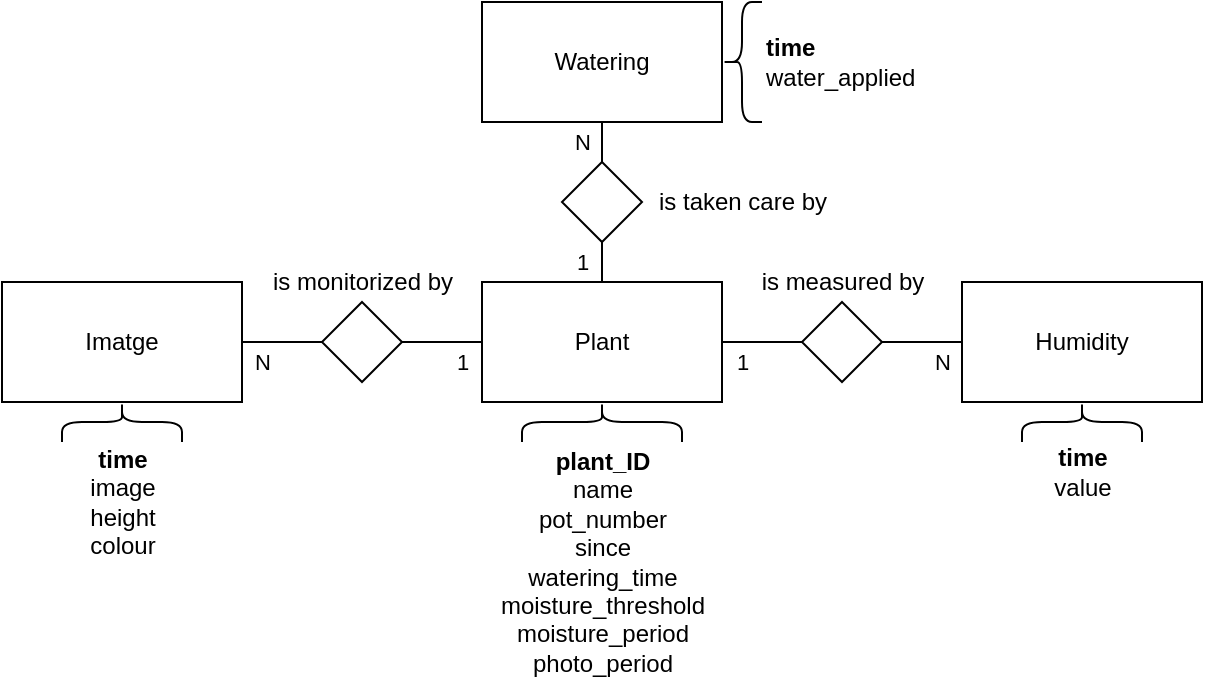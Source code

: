 <mxfile version="12.3.2" type="device" pages="1"><diagram id="Apz4Lfbfkk15lITuNThP" name="Page-1"><mxGraphModel dx="946" dy="680" grid="1" gridSize="10" guides="1" tooltips="1" connect="1" arrows="1" fold="1" page="1" pageScale="1" pageWidth="4681" pageHeight="3300" math="0" shadow="0"><root><mxCell id="0"/><mxCell id="1" parent="0"/><mxCell id="8Oz2ymbWYzQj0-ryH8TI-1" value="Humidity" style="rounded=0;whiteSpace=wrap;html=1;" parent="1" vertex="1"><mxGeometry x="770" y="370" width="120" height="60" as="geometry"/></mxCell><mxCell id="_vFaEk6G7H6kkfXwPS5y-3" value="1" style="edgeStyle=orthogonalEdgeStyle;rounded=0;orthogonalLoop=1;jettySize=auto;html=1;exitX=0.5;exitY=0;exitDx=0;exitDy=0;entryX=0.5;entryY=1;entryDx=0;entryDy=0;endArrow=none;endFill=0;" parent="1" source="8Oz2ymbWYzQj0-ryH8TI-2" target="_vFaEk6G7H6kkfXwPS5y-2" edge="1"><mxGeometry y="10" relative="1" as="geometry"><mxPoint as="offset"/></mxGeometry></mxCell><mxCell id="8Oz2ymbWYzQj0-ryH8TI-2" value="Plant" style="rounded=0;whiteSpace=wrap;html=1;" parent="1" vertex="1"><mxGeometry x="530" y="370" width="120" height="60" as="geometry"/></mxCell><mxCell id="8Oz2ymbWYzQj0-ryH8TI-6" value="N" style="edgeStyle=orthogonalEdgeStyle;rounded=0;orthogonalLoop=1;jettySize=auto;html=1;exitX=1;exitY=0.5;exitDx=0;exitDy=0;entryX=0;entryY=0.5;entryDx=0;entryDy=0;endArrow=none;endFill=0;" parent="1" source="8Oz2ymbWYzQj0-ryH8TI-3" target="8Oz2ymbWYzQj0-ryH8TI-5" edge="1"><mxGeometry x="-0.5" y="-10" relative="1" as="geometry"><mxPoint as="offset"/></mxGeometry></mxCell><mxCell id="8Oz2ymbWYzQj0-ryH8TI-3" value="Imatge" style="rounded=0;whiteSpace=wrap;html=1;" parent="1" vertex="1"><mxGeometry x="290" y="370" width="120" height="60" as="geometry"/></mxCell><mxCell id="8Oz2ymbWYzQj0-ryH8TI-7" value="1" style="edgeStyle=orthogonalEdgeStyle;rounded=0;orthogonalLoop=1;jettySize=auto;html=1;exitX=1;exitY=0.5;exitDx=0;exitDy=0;entryX=0;entryY=0.5;entryDx=0;entryDy=0;endArrow=none;endFill=0;" parent="1" source="8Oz2ymbWYzQj0-ryH8TI-5" target="8Oz2ymbWYzQj0-ryH8TI-2" edge="1"><mxGeometry x="0.5" y="-10" relative="1" as="geometry"><mxPoint as="offset"/></mxGeometry></mxCell><mxCell id="8Oz2ymbWYzQj0-ryH8TI-5" value="" style="rhombus;whiteSpace=wrap;html=1;" parent="1" vertex="1"><mxGeometry x="450" y="380" width="40" height="40" as="geometry"/></mxCell><mxCell id="8Oz2ymbWYzQj0-ryH8TI-9" value="1" style="edgeStyle=orthogonalEdgeStyle;rounded=0;orthogonalLoop=1;jettySize=auto;html=1;exitX=0;exitY=0.5;exitDx=0;exitDy=0;entryX=1;entryY=0.5;entryDx=0;entryDy=0;endArrow=none;endFill=0;" parent="1" source="8Oz2ymbWYzQj0-ryH8TI-8" target="8Oz2ymbWYzQj0-ryH8TI-2" edge="1"><mxGeometry x="0.5" y="10" relative="1" as="geometry"><mxPoint as="offset"/></mxGeometry></mxCell><mxCell id="8Oz2ymbWYzQj0-ryH8TI-10" value="N" style="edgeStyle=orthogonalEdgeStyle;rounded=0;orthogonalLoop=1;jettySize=auto;html=1;exitX=1;exitY=0.5;exitDx=0;exitDy=0;entryX=0;entryY=0.5;entryDx=0;entryDy=0;endArrow=none;endFill=0;" parent="1" source="8Oz2ymbWYzQj0-ryH8TI-8" target="8Oz2ymbWYzQj0-ryH8TI-1" edge="1"><mxGeometry x="0.5" y="-10" relative="1" as="geometry"><mxPoint as="offset"/></mxGeometry></mxCell><mxCell id="8Oz2ymbWYzQj0-ryH8TI-8" value="" style="rhombus;whiteSpace=wrap;html=1;" parent="1" vertex="1"><mxGeometry x="690" y="380" width="40" height="40" as="geometry"/></mxCell><mxCell id="8Oz2ymbWYzQj0-ryH8TI-11" value="is monitorized by" style="text;html=1;resizable=0;points=[];autosize=1;align=center;verticalAlign=top;spacingTop=-4;" parent="1" vertex="1"><mxGeometry x="415" y="360" width="110" height="20" as="geometry"/></mxCell><mxCell id="8Oz2ymbWYzQj0-ryH8TI-12" value="is measured by" style="text;html=1;resizable=0;points=[];autosize=1;align=center;verticalAlign=top;spacingTop=-4;" parent="1" vertex="1"><mxGeometry x="660" y="360" width="100" height="20" as="geometry"/></mxCell><mxCell id="Ek3UD2zq4yBYZ0raN8ID-1" value="" style="shape=curlyBracket;whiteSpace=wrap;html=1;rounded=1;rotation=90;" parent="1" vertex="1"><mxGeometry x="340" y="410" width="20" height="60" as="geometry"/></mxCell><mxCell id="Ek3UD2zq4yBYZ0raN8ID-2" value="&lt;b&gt;time&lt;/b&gt;&lt;br&gt;image&lt;br&gt;height&lt;br&gt;colour" style="text;html=1;align=center;verticalAlign=middle;resizable=0;points=[];;autosize=1;" parent="1" vertex="1"><mxGeometry x="325" y="450" width="50" height="60" as="geometry"/></mxCell><mxCell id="Ek3UD2zq4yBYZ0raN8ID-3" value="" style="shape=curlyBracket;whiteSpace=wrap;html=1;rounded=1;rotation=90;" parent="1" vertex="1"><mxGeometry x="580" y="400" width="20" height="80" as="geometry"/></mxCell><mxCell id="Ek3UD2zq4yBYZ0raN8ID-4" value="&lt;b&gt;plant_ID&lt;/b&gt;&lt;br&gt;name&lt;br&gt;pot_number&lt;br&gt;since&lt;br&gt;watering_time&lt;br&gt;moisture_threshold&lt;br&gt;moisture_period&lt;br&gt;photo_period" style="text;html=1;align=center;verticalAlign=middle;resizable=0;points=[];;autosize=1;" parent="1" vertex="1"><mxGeometry x="530" y="450" width="120" height="120" as="geometry"/></mxCell><mxCell id="Ek3UD2zq4yBYZ0raN8ID-5" value="" style="shape=curlyBracket;whiteSpace=wrap;html=1;rounded=1;rotation=90;" parent="1" vertex="1"><mxGeometry x="820" y="410" width="20" height="60" as="geometry"/></mxCell><mxCell id="Ek3UD2zq4yBYZ0raN8ID-6" value="&lt;b&gt;time&lt;/b&gt;&lt;br&gt;value" style="text;html=1;align=center;verticalAlign=middle;resizable=0;points=[];;autosize=1;" parent="1" vertex="1"><mxGeometry x="810" y="450" width="40" height="30" as="geometry"/></mxCell><mxCell id="_vFaEk6G7H6kkfXwPS5y-1" value="Watering" style="rounded=0;whiteSpace=wrap;html=1;" parent="1" vertex="1"><mxGeometry x="530" y="230" width="120" height="60" as="geometry"/></mxCell><mxCell id="_vFaEk6G7H6kkfXwPS5y-4" value="N" style="edgeStyle=orthogonalEdgeStyle;rounded=0;orthogonalLoop=1;jettySize=auto;html=1;exitX=0.5;exitY=0;exitDx=0;exitDy=0;entryX=0.5;entryY=1;entryDx=0;entryDy=0;endArrow=none;endFill=0;" parent="1" source="_vFaEk6G7H6kkfXwPS5y-2" target="_vFaEk6G7H6kkfXwPS5y-1" edge="1"><mxGeometry y="10" relative="1" as="geometry"><mxPoint as="offset"/></mxGeometry></mxCell><mxCell id="_vFaEk6G7H6kkfXwPS5y-2" value="" style="rhombus;whiteSpace=wrap;html=1;" parent="1" vertex="1"><mxGeometry x="570" y="310" width="40" height="40" as="geometry"/></mxCell><mxCell id="_vFaEk6G7H6kkfXwPS5y-5" value="" style="shape=curlyBracket;whiteSpace=wrap;html=1;rounded=1;rotation=0;" parent="1" vertex="1"><mxGeometry x="650" y="230" width="20" height="60" as="geometry"/></mxCell><mxCell id="_vFaEk6G7H6kkfXwPS5y-6" value="&lt;b&gt;time&lt;/b&gt;&lt;br&gt;water_applied" style="text;html=1;align=left;verticalAlign=middle;resizable=0;points=[];;autosize=1;" parent="1" vertex="1"><mxGeometry x="670" y="245" width="90" height="30" as="geometry"/></mxCell><mxCell id="_vFaEk6G7H6kkfXwPS5y-8" value="is taken care by" style="text;html=1;resizable=0;points=[];autosize=1;align=center;verticalAlign=top;spacingTop=-4;" parent="1" vertex="1"><mxGeometry x="610" y="320" width="100" height="20" as="geometry"/></mxCell></root></mxGraphModel></diagram></mxfile>